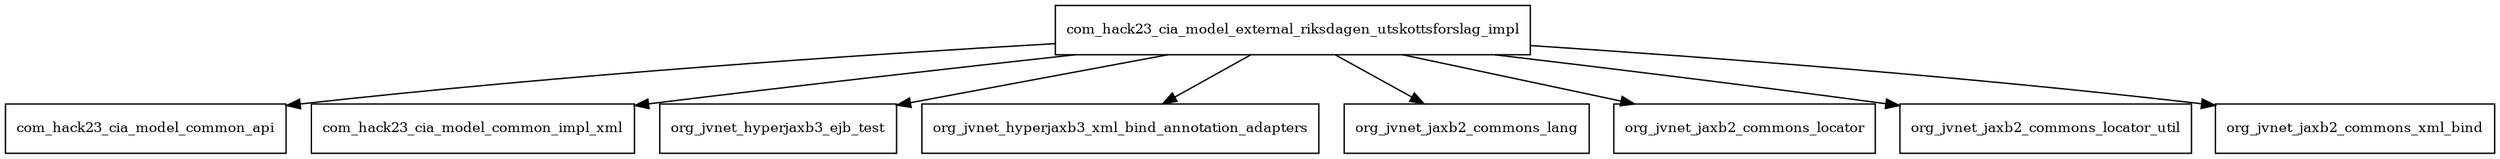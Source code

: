 digraph model_external_riksdagen_utskottsforslag_impl_2018_2_26_SNAPSHOT_package_dependencies {
  node [shape = box, fontsize=10.0];
  com_hack23_cia_model_external_riksdagen_utskottsforslag_impl -> com_hack23_cia_model_common_api;
  com_hack23_cia_model_external_riksdagen_utskottsforslag_impl -> com_hack23_cia_model_common_impl_xml;
  com_hack23_cia_model_external_riksdagen_utskottsforslag_impl -> org_jvnet_hyperjaxb3_ejb_test;
  com_hack23_cia_model_external_riksdagen_utskottsforslag_impl -> org_jvnet_hyperjaxb3_xml_bind_annotation_adapters;
  com_hack23_cia_model_external_riksdagen_utskottsforslag_impl -> org_jvnet_jaxb2_commons_lang;
  com_hack23_cia_model_external_riksdagen_utskottsforslag_impl -> org_jvnet_jaxb2_commons_locator;
  com_hack23_cia_model_external_riksdagen_utskottsforslag_impl -> org_jvnet_jaxb2_commons_locator_util;
  com_hack23_cia_model_external_riksdagen_utskottsforslag_impl -> org_jvnet_jaxb2_commons_xml_bind;
}
